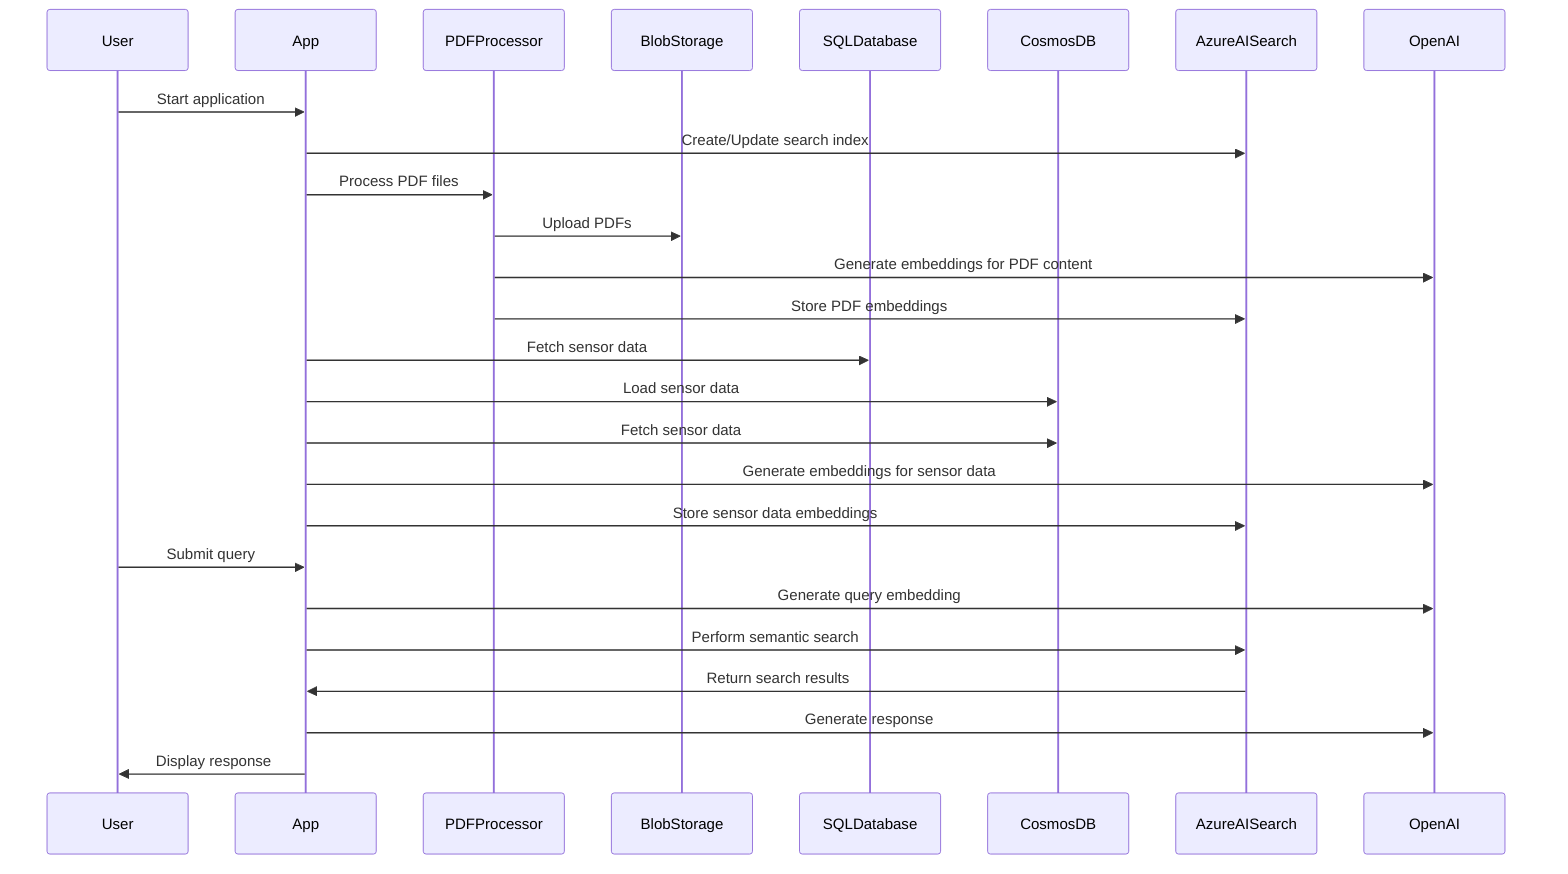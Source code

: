 sequenceDiagram
    participant User
    participant App
    participant PDFProcessor
    participant BlobStorage
    participant SQLDatabase
    participant CosmosDB
    participant AzureAISearch
    participant OpenAI

    User->>App: Start application
    App->>AzureAISearch: Create/Update search index
    App->>PDFProcessor: Process PDF files
    PDFProcessor->>BlobStorage: Upload PDFs
    PDFProcessor->>OpenAI: Generate embeddings for PDF content
    PDFProcessor->>AzureAISearch: Store PDF embeddings
    App->>SQLDatabase: Fetch sensor data
    App->>CosmosDB: Load sensor data
    App->>CosmosDB: Fetch sensor data
    App->>OpenAI: Generate embeddings for sensor data
    App->>AzureAISearch: Store sensor data embeddings
    User->>App: Submit query
    App->>OpenAI: Generate query embedding
    App->>AzureAISearch: Perform semantic search
    AzureAISearch->>App: Return search results
    App->>OpenAI: Generate response
    App->>User: Display response